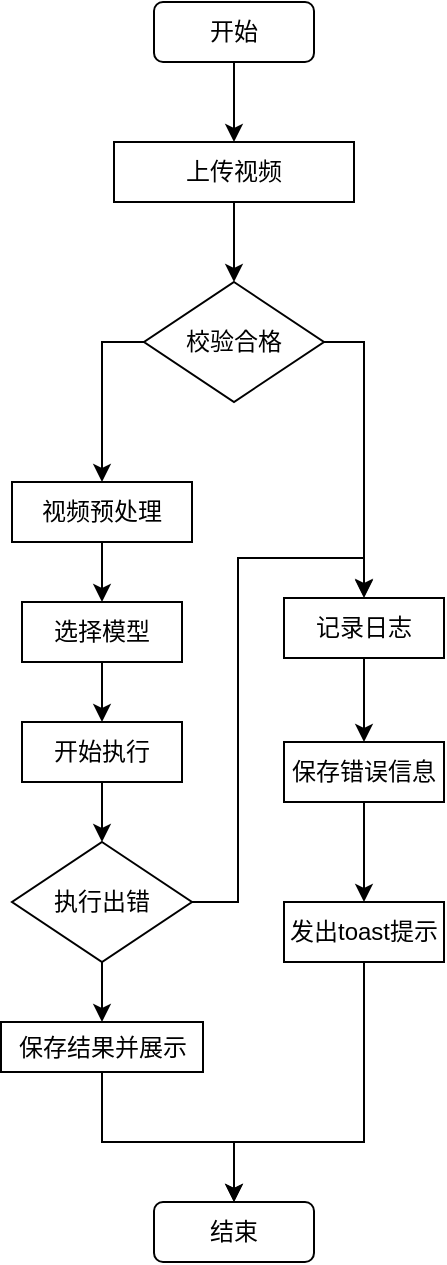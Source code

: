<mxfile version="26.0.14">
  <diagram name="第 1 页" id="hVpuzf0cs5-q520rvy3v">
    <mxGraphModel dx="477" dy="315" grid="1" gridSize="10" guides="1" tooltips="1" connect="1" arrows="1" fold="1" page="1" pageScale="1" pageWidth="827" pageHeight="1169" math="0" shadow="0">
      <root>
        <mxCell id="0" />
        <mxCell id="1" parent="0" />
        <mxCell id="QpHExHwspOhf1drX-hT4-21" style="edgeStyle=orthogonalEdgeStyle;rounded=0;orthogonalLoop=1;jettySize=auto;html=1;entryX=0.5;entryY=0;entryDx=0;entryDy=0;" edge="1" parent="1" source="QpHExHwspOhf1drX-hT4-1" target="QpHExHwspOhf1drX-hT4-2">
          <mxGeometry relative="1" as="geometry" />
        </mxCell>
        <mxCell id="QpHExHwspOhf1drX-hT4-1" value="开始" style="rounded=1;whiteSpace=wrap;html=1;" vertex="1" parent="1">
          <mxGeometry x="400" y="80" width="80" height="30" as="geometry" />
        </mxCell>
        <mxCell id="QpHExHwspOhf1drX-hT4-22" style="edgeStyle=orthogonalEdgeStyle;rounded=0;orthogonalLoop=1;jettySize=auto;html=1;entryX=0.5;entryY=0;entryDx=0;entryDy=0;" edge="1" parent="1" source="QpHExHwspOhf1drX-hT4-2" target="QpHExHwspOhf1drX-hT4-3">
          <mxGeometry relative="1" as="geometry" />
        </mxCell>
        <mxCell id="QpHExHwspOhf1drX-hT4-2" value="上传视频" style="rounded=0;whiteSpace=wrap;html=1;" vertex="1" parent="1">
          <mxGeometry x="380" y="150" width="120" height="30" as="geometry" />
        </mxCell>
        <mxCell id="QpHExHwspOhf1drX-hT4-26" style="edgeStyle=orthogonalEdgeStyle;rounded=0;orthogonalLoop=1;jettySize=auto;html=1;entryX=0.5;entryY=0;entryDx=0;entryDy=0;exitX=0;exitY=0.5;exitDx=0;exitDy=0;" edge="1" parent="1" source="QpHExHwspOhf1drX-hT4-3" target="QpHExHwspOhf1drX-hT4-6">
          <mxGeometry relative="1" as="geometry">
            <mxPoint x="382" y="250" as="sourcePoint" />
            <Array as="points">
              <mxPoint x="374" y="250" />
            </Array>
          </mxGeometry>
        </mxCell>
        <mxCell id="QpHExHwspOhf1drX-hT4-35" style="edgeStyle=orthogonalEdgeStyle;rounded=0;orthogonalLoop=1;jettySize=auto;html=1;entryX=0.5;entryY=0;entryDx=0;entryDy=0;" edge="1" parent="1">
          <mxGeometry relative="1" as="geometry">
            <mxPoint x="479.963" y="250.024" as="sourcePoint" />
            <mxPoint x="505" y="377.5" as="targetPoint" />
            <Array as="points">
              <mxPoint x="505" y="250" />
            </Array>
          </mxGeometry>
        </mxCell>
        <mxCell id="QpHExHwspOhf1drX-hT4-3" value="校验合格" style="rhombus;whiteSpace=wrap;html=1;" vertex="1" parent="1">
          <mxGeometry x="395" y="220" width="90" height="60" as="geometry" />
        </mxCell>
        <mxCell id="QpHExHwspOhf1drX-hT4-16" style="edgeStyle=orthogonalEdgeStyle;rounded=0;orthogonalLoop=1;jettySize=auto;html=1;entryX=0.5;entryY=0;entryDx=0;entryDy=0;" edge="1" parent="1" source="QpHExHwspOhf1drX-hT4-6" target="QpHExHwspOhf1drX-hT4-7">
          <mxGeometry relative="1" as="geometry" />
        </mxCell>
        <mxCell id="QpHExHwspOhf1drX-hT4-6" value="视频预处理" style="rounded=0;whiteSpace=wrap;html=1;" vertex="1" parent="1">
          <mxGeometry x="329" y="320" width="90" height="30" as="geometry" />
        </mxCell>
        <mxCell id="QpHExHwspOhf1drX-hT4-17" style="edgeStyle=orthogonalEdgeStyle;rounded=0;orthogonalLoop=1;jettySize=auto;html=1;entryX=0.5;entryY=0;entryDx=0;entryDy=0;" edge="1" parent="1" source="QpHExHwspOhf1drX-hT4-7" target="QpHExHwspOhf1drX-hT4-8">
          <mxGeometry relative="1" as="geometry" />
        </mxCell>
        <mxCell id="QpHExHwspOhf1drX-hT4-7" value="选择模型" style="rounded=0;whiteSpace=wrap;html=1;" vertex="1" parent="1">
          <mxGeometry x="334" y="380" width="80" height="30" as="geometry" />
        </mxCell>
        <mxCell id="QpHExHwspOhf1drX-hT4-18" style="edgeStyle=orthogonalEdgeStyle;rounded=0;orthogonalLoop=1;jettySize=auto;html=1;entryX=0.5;entryY=0;entryDx=0;entryDy=0;" edge="1" parent="1" source="QpHExHwspOhf1drX-hT4-8" target="QpHExHwspOhf1drX-hT4-10">
          <mxGeometry relative="1" as="geometry" />
        </mxCell>
        <mxCell id="QpHExHwspOhf1drX-hT4-8" value="开始执行" style="rounded=0;whiteSpace=wrap;html=1;" vertex="1" parent="1">
          <mxGeometry x="334" y="440" width="80" height="30" as="geometry" />
        </mxCell>
        <mxCell id="QpHExHwspOhf1drX-hT4-19" style="edgeStyle=orthogonalEdgeStyle;rounded=0;orthogonalLoop=1;jettySize=auto;html=1;entryX=0.5;entryY=0;entryDx=0;entryDy=0;" edge="1" parent="1" source="QpHExHwspOhf1drX-hT4-10" target="QpHExHwspOhf1drX-hT4-11">
          <mxGeometry relative="1" as="geometry" />
        </mxCell>
        <mxCell id="QpHExHwspOhf1drX-hT4-38" style="edgeStyle=orthogonalEdgeStyle;rounded=0;orthogonalLoop=1;jettySize=auto;html=1;entryX=0.5;entryY=0;entryDx=0;entryDy=0;" edge="1" parent="1" source="QpHExHwspOhf1drX-hT4-10" target="QpHExHwspOhf1drX-hT4-33">
          <mxGeometry relative="1" as="geometry" />
        </mxCell>
        <mxCell id="QpHExHwspOhf1drX-hT4-10" value="执行出错" style="rhombus;whiteSpace=wrap;html=1;" vertex="1" parent="1">
          <mxGeometry x="329" y="500" width="90" height="60" as="geometry" />
        </mxCell>
        <mxCell id="QpHExHwspOhf1drX-hT4-20" style="edgeStyle=orthogonalEdgeStyle;rounded=0;orthogonalLoop=1;jettySize=auto;html=1;entryX=0.5;entryY=0;entryDx=0;entryDy=0;" edge="1" parent="1" source="QpHExHwspOhf1drX-hT4-11" target="QpHExHwspOhf1drX-hT4-13">
          <mxGeometry relative="1" as="geometry">
            <mxPoint x="387" y="650" as="targetPoint" />
            <Array as="points">
              <mxPoint x="374" y="650" />
              <mxPoint x="440" y="650" />
            </Array>
          </mxGeometry>
        </mxCell>
        <mxCell id="QpHExHwspOhf1drX-hT4-11" value="保存结果&lt;span style=&quot;background-color: transparent; color: light-dark(rgb(0, 0, 0), rgb(255, 255, 255));&quot;&gt;并展示&lt;/span&gt;" style="rounded=0;whiteSpace=wrap;html=1;" vertex="1" parent="1">
          <mxGeometry x="323.5" y="590" width="101" height="25" as="geometry" />
        </mxCell>
        <mxCell id="QpHExHwspOhf1drX-hT4-13" value="结束" style="rounded=1;whiteSpace=wrap;html=1;" vertex="1" parent="1">
          <mxGeometry x="400" y="680" width="80" height="30" as="geometry" />
        </mxCell>
        <mxCell id="QpHExHwspOhf1drX-hT4-37" style="edgeStyle=orthogonalEdgeStyle;rounded=0;orthogonalLoop=1;jettySize=auto;html=1;entryX=0.5;entryY=0;entryDx=0;entryDy=0;" edge="1" parent="1" source="QpHExHwspOhf1drX-hT4-24" target="QpHExHwspOhf1drX-hT4-34">
          <mxGeometry relative="1" as="geometry" />
        </mxCell>
        <mxCell id="QpHExHwspOhf1drX-hT4-24" value="保存错误信息" style="rounded=0;whiteSpace=wrap;html=1;" vertex="1" parent="1">
          <mxGeometry x="465" y="450" width="80" height="30" as="geometry" />
        </mxCell>
        <mxCell id="QpHExHwspOhf1drX-hT4-36" style="edgeStyle=orthogonalEdgeStyle;rounded=0;orthogonalLoop=1;jettySize=auto;html=1;entryX=0.5;entryY=0;entryDx=0;entryDy=0;" edge="1" parent="1" source="QpHExHwspOhf1drX-hT4-33" target="QpHExHwspOhf1drX-hT4-24">
          <mxGeometry relative="1" as="geometry" />
        </mxCell>
        <mxCell id="QpHExHwspOhf1drX-hT4-33" value="记录日志" style="rounded=0;whiteSpace=wrap;html=1;" vertex="1" parent="1">
          <mxGeometry x="465" y="378" width="80" height="30" as="geometry" />
        </mxCell>
        <mxCell id="QpHExHwspOhf1drX-hT4-39" style="edgeStyle=orthogonalEdgeStyle;rounded=0;orthogonalLoop=1;jettySize=auto;html=1;entryX=0.5;entryY=0;entryDx=0;entryDy=0;" edge="1" parent="1" source="QpHExHwspOhf1drX-hT4-34" target="QpHExHwspOhf1drX-hT4-13">
          <mxGeometry relative="1" as="geometry">
            <Array as="points">
              <mxPoint x="505" y="650" />
              <mxPoint x="440" y="650" />
            </Array>
          </mxGeometry>
        </mxCell>
        <mxCell id="QpHExHwspOhf1drX-hT4-34" value="发出toast提示" style="rounded=0;whiteSpace=wrap;html=1;" vertex="1" parent="1">
          <mxGeometry x="465" y="530" width="80" height="30" as="geometry" />
        </mxCell>
      </root>
    </mxGraphModel>
  </diagram>
</mxfile>

